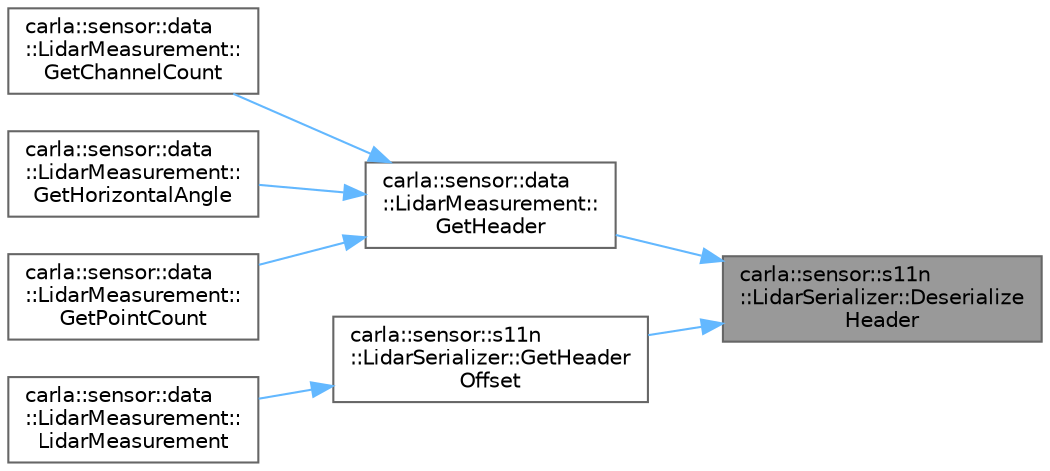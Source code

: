digraph "carla::sensor::s11n::LidarSerializer::DeserializeHeader"
{
 // INTERACTIVE_SVG=YES
 // LATEX_PDF_SIZE
  bgcolor="transparent";
  edge [fontname=Helvetica,fontsize=10,labelfontname=Helvetica,labelfontsize=10];
  node [fontname=Helvetica,fontsize=10,shape=box,height=0.2,width=0.4];
  rankdir="RL";
  Node1 [id="Node000001",label="carla::sensor::s11n\l::LidarSerializer::Deserialize\lHeader",height=0.2,width=0.4,color="gray40", fillcolor="grey60", style="filled", fontcolor="black",tooltip=" "];
  Node1 -> Node2 [id="edge1_Node000001_Node000002",dir="back",color="steelblue1",style="solid",tooltip=" "];
  Node2 [id="Node000002",label="carla::sensor::data\l::LidarMeasurement::\lGetHeader",height=0.2,width=0.4,color="grey40", fillcolor="white", style="filled",URL="$df/d8d/classcarla_1_1sensor_1_1data_1_1LidarMeasurement.html#ac6874dd8456f4ad5d9c0bb19a1f411c8",tooltip=" "];
  Node2 -> Node3 [id="edge2_Node000002_Node000003",dir="back",color="steelblue1",style="solid",tooltip=" "];
  Node3 [id="Node000003",label="carla::sensor::data\l::LidarMeasurement::\lGetChannelCount",height=0.2,width=0.4,color="grey40", fillcolor="white", style="filled",URL="$df/d8d/classcarla_1_1sensor_1_1data_1_1LidarMeasurement.html#a1fb1199206f56c0c0a0930a430062a42",tooltip="Number of channels of the Lidar."];
  Node2 -> Node4 [id="edge3_Node000002_Node000004",dir="back",color="steelblue1",style="solid",tooltip=" "];
  Node4 [id="Node000004",label="carla::sensor::data\l::LidarMeasurement::\lGetHorizontalAngle",height=0.2,width=0.4,color="grey40", fillcolor="white", style="filled",URL="$df/d8d/classcarla_1_1sensor_1_1data_1_1LidarMeasurement.html#a1996c9cfc5aa0b983dc0934332153824",tooltip="Horizontal angle of the Lidar at the time of the measurement."];
  Node2 -> Node5 [id="edge4_Node000002_Node000005",dir="back",color="steelblue1",style="solid",tooltip=" "];
  Node5 [id="Node000005",label="carla::sensor::data\l::LidarMeasurement::\lGetPointCount",height=0.2,width=0.4,color="grey40", fillcolor="white", style="filled",URL="$df/d8d/classcarla_1_1sensor_1_1data_1_1LidarMeasurement.html#a14bf4bcfe4c08d2940f65a217adf6e9f",tooltip="Retrieve the number of points that channel generated."];
  Node1 -> Node6 [id="edge5_Node000001_Node000006",dir="back",color="steelblue1",style="solid",tooltip=" "];
  Node6 [id="Node000006",label="carla::sensor::s11n\l::LidarSerializer::GetHeader\lOffset",height=0.2,width=0.4,color="grey40", fillcolor="white", style="filled",URL="$dc/d6a/classcarla_1_1sensor_1_1s11n_1_1LidarSerializer.html#ae69b82b5fb55ff03e29e98ba2d7fd149",tooltip=" "];
  Node6 -> Node7 [id="edge6_Node000006_Node000007",dir="back",color="steelblue1",style="solid",tooltip=" "];
  Node7 [id="Node000007",label="carla::sensor::data\l::LidarMeasurement::\lLidarMeasurement",height=0.2,width=0.4,color="grey40", fillcolor="white", style="filled",URL="$df/d8d/classcarla_1_1sensor_1_1data_1_1LidarMeasurement.html#a9fde1d8dd752706395b6304ff6606d9e",tooltip=" "];
}
